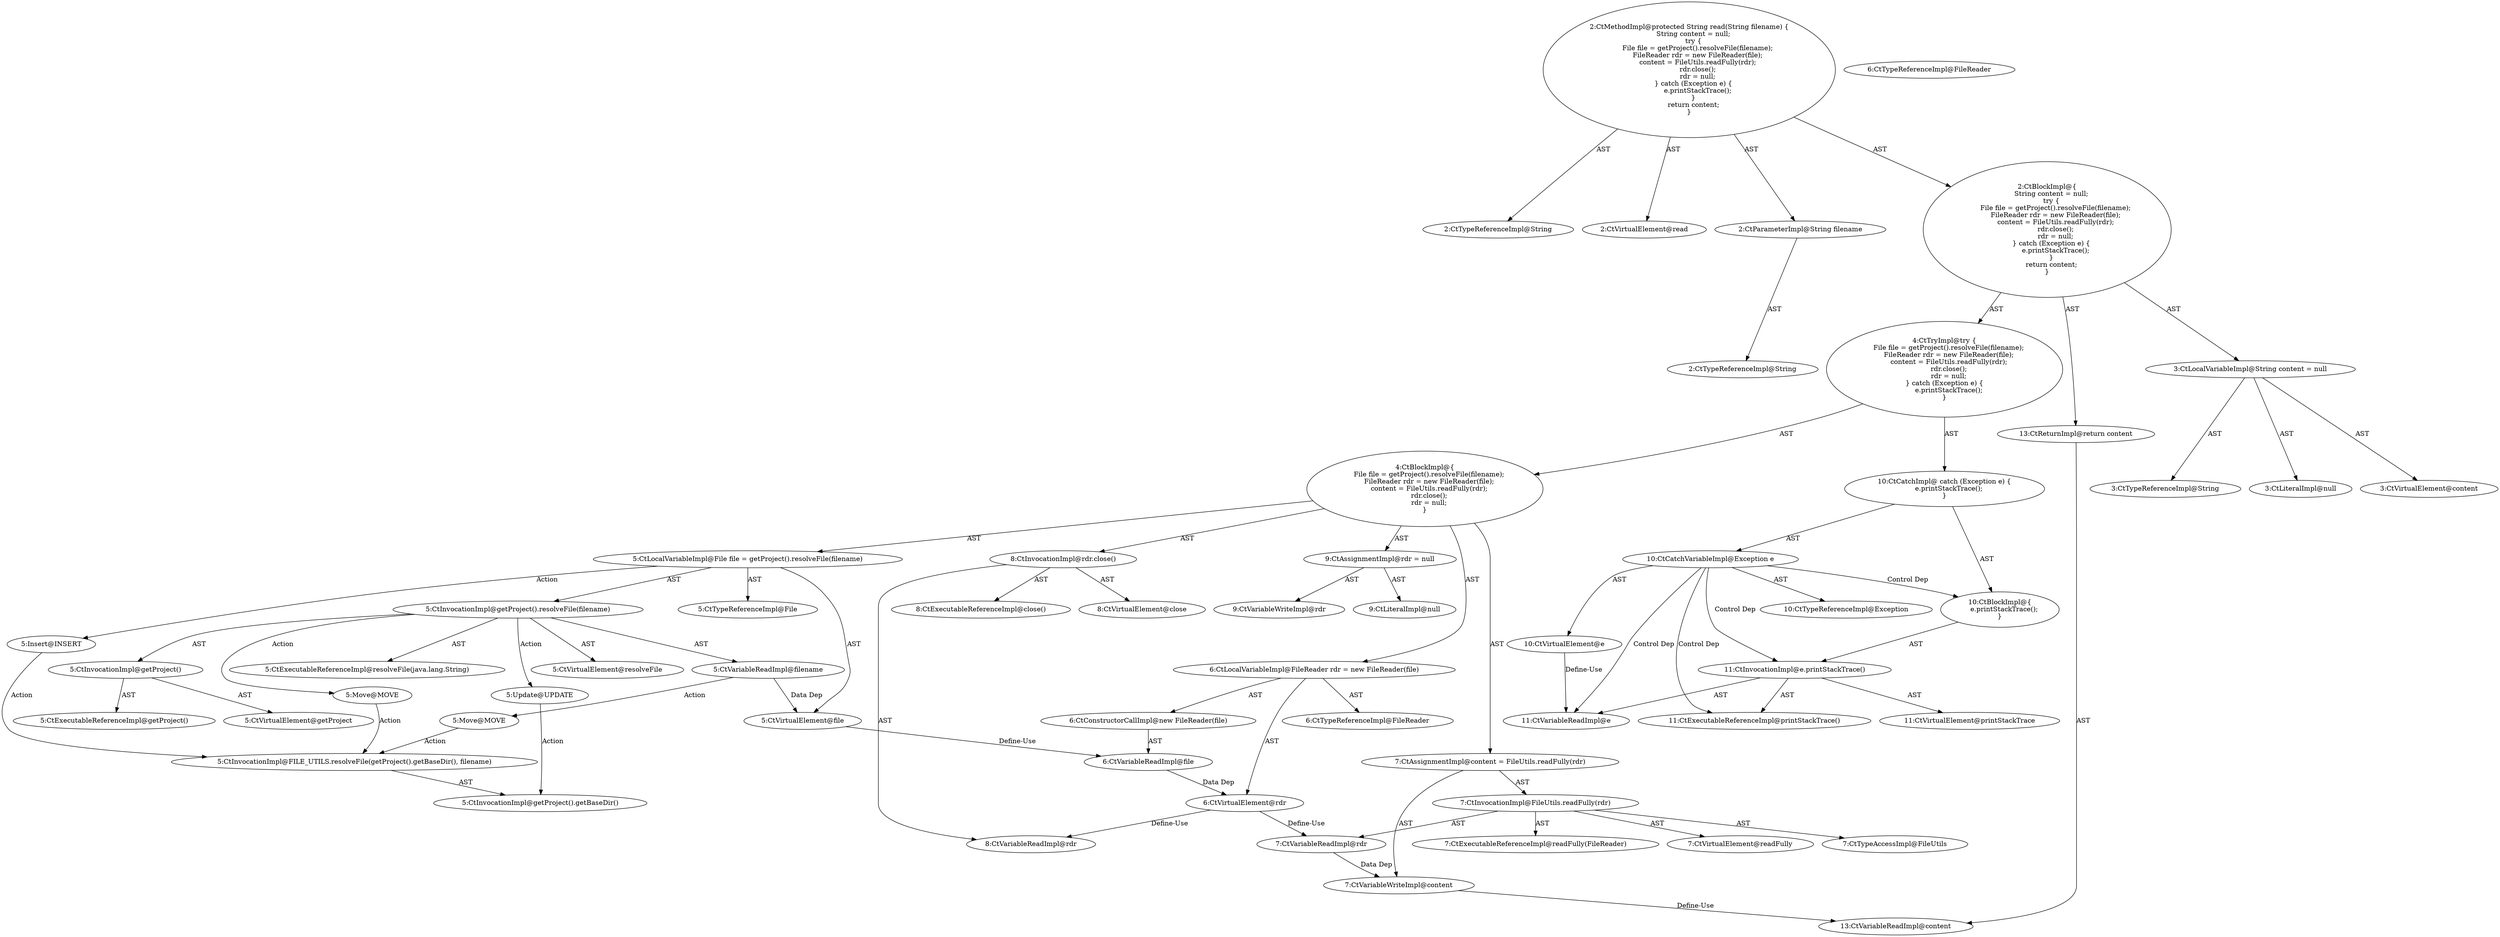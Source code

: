 digraph "read#?,String" {
0 [label="2:CtTypeReferenceImpl@String" shape=ellipse]
1 [label="2:CtVirtualElement@read" shape=ellipse]
2 [label="2:CtParameterImpl@String filename" shape=ellipse]
3 [label="2:CtTypeReferenceImpl@String" shape=ellipse]
4 [label="3:CtTypeReferenceImpl@String" shape=ellipse]
5 [label="3:CtLiteralImpl@null" shape=ellipse]
6 [label="3:CtVirtualElement@content" shape=ellipse]
7 [label="3:CtLocalVariableImpl@String content = null" shape=ellipse]
8 [label="5:CtTypeReferenceImpl@File" shape=ellipse]
9 [label="5:CtExecutableReferenceImpl@resolveFile(java.lang.String)" shape=ellipse]
10 [label="5:CtVirtualElement@resolveFile" shape=ellipse]
11 [label="5:CtExecutableReferenceImpl@getProject()" shape=ellipse]
12 [label="5:CtVirtualElement@getProject" shape=ellipse]
13 [label="5:CtInvocationImpl@getProject()" shape=ellipse]
14 [label="5:CtVariableReadImpl@filename" shape=ellipse]
15 [label="5:CtInvocationImpl@getProject().resolveFile(filename)" shape=ellipse]
16 [label="5:CtVirtualElement@file" shape=ellipse]
17 [label="5:CtLocalVariableImpl@File file = getProject().resolveFile(filename)" shape=ellipse]
18 [label="6:CtTypeReferenceImpl@FileReader" shape=ellipse]
19 [label="6:CtTypeReferenceImpl@FileReader" shape=ellipse]
20 [label="6:CtVariableReadImpl@file" shape=ellipse]
21 [label="6:CtConstructorCallImpl@new FileReader(file)" shape=ellipse]
22 [label="6:CtVirtualElement@rdr" shape=ellipse]
23 [label="6:CtLocalVariableImpl@FileReader rdr = new FileReader(file)" shape=ellipse]
24 [label="7:CtVariableWriteImpl@content" shape=ellipse]
25 [label="7:CtExecutableReferenceImpl@readFully(FileReader)" shape=ellipse]
26 [label="7:CtVirtualElement@readFully" shape=ellipse]
27 [label="7:CtTypeAccessImpl@FileUtils" shape=ellipse]
28 [label="7:CtVariableReadImpl@rdr" shape=ellipse]
29 [label="7:CtInvocationImpl@FileUtils.readFully(rdr)" shape=ellipse]
30 [label="7:CtAssignmentImpl@content = FileUtils.readFully(rdr)" shape=ellipse]
31 [label="8:CtExecutableReferenceImpl@close()" shape=ellipse]
32 [label="8:CtVirtualElement@close" shape=ellipse]
33 [label="8:CtVariableReadImpl@rdr" shape=ellipse]
34 [label="8:CtInvocationImpl@rdr.close()" shape=ellipse]
35 [label="9:CtVariableWriteImpl@rdr" shape=ellipse]
36 [label="9:CtLiteralImpl@null" shape=ellipse]
37 [label="9:CtAssignmentImpl@rdr = null" shape=ellipse]
38 [label="4:CtBlockImpl@\{
    File file = getProject().resolveFile(filename);
    FileReader rdr = new FileReader(file);
    content = FileUtils.readFully(rdr);
    rdr.close();
    rdr = null;
\}" shape=ellipse]
39 [label="10:CtVirtualElement@e" shape=ellipse]
40 [label="10:CtTypeReferenceImpl@Exception" shape=ellipse]
41 [label="10:CtCatchVariableImpl@Exception e" shape=ellipse]
42 [label="11:CtExecutableReferenceImpl@printStackTrace()" shape=ellipse]
43 [label="11:CtVirtualElement@printStackTrace" shape=ellipse]
44 [label="11:CtVariableReadImpl@e" shape=ellipse]
45 [label="11:CtInvocationImpl@e.printStackTrace()" shape=ellipse]
46 [label="10:CtBlockImpl@\{
    e.printStackTrace();
\}" shape=ellipse]
47 [label="10:CtCatchImpl@ catch (Exception e) \{
    e.printStackTrace();
\}" shape=ellipse]
48 [label="4:CtTryImpl@try \{
    File file = getProject().resolveFile(filename);
    FileReader rdr = new FileReader(file);
    content = FileUtils.readFully(rdr);
    rdr.close();
    rdr = null;
\} catch (Exception e) \{
    e.printStackTrace();
\}" shape=ellipse]
49 [label="13:CtVariableReadImpl@content" shape=ellipse]
50 [label="13:CtReturnImpl@return content" shape=ellipse]
51 [label="2:CtBlockImpl@\{
    String content = null;
    try \{
        File file = getProject().resolveFile(filename);
        FileReader rdr = new FileReader(file);
        content = FileUtils.readFully(rdr);
        rdr.close();
        rdr = null;
    \} catch (Exception e) \{
        e.printStackTrace();
    \}
    return content;
\}" shape=ellipse]
52 [label="2:CtMethodImpl@protected String read(String filename) \{
    String content = null;
    try \{
        File file = getProject().resolveFile(filename);
        FileReader rdr = new FileReader(file);
        content = FileUtils.readFully(rdr);
        rdr.close();
        rdr = null;
    \} catch (Exception e) \{
        e.printStackTrace();
    \}
    return content;
\}" shape=ellipse]
53 [label="5:Update@UPDATE" shape=ellipse]
54 [label="5:CtInvocationImpl@getProject().getBaseDir()" shape=ellipse]
55 [label="5:Insert@INSERT" shape=ellipse]
56 [label="5:CtInvocationImpl@FILE_UTILS.resolveFile(getProject().getBaseDir(), filename)" shape=ellipse]
57 [label="5:Move@MOVE" shape=ellipse]
58 [label="5:Move@MOVE" shape=ellipse]
2 -> 3 [label="AST"];
7 -> 6 [label="AST"];
7 -> 4 [label="AST"];
7 -> 5 [label="AST"];
13 -> 12 [label="AST"];
13 -> 11 [label="AST"];
14 -> 16 [label="Data Dep"];
14 -> 58 [label="Action"];
15 -> 10 [label="AST"];
15 -> 13 [label="AST"];
15 -> 9 [label="AST"];
15 -> 14 [label="AST"];
15 -> 53 [label="Action"];
15 -> 57 [label="Action"];
16 -> 20 [label="Define-Use"];
17 -> 16 [label="AST"];
17 -> 8 [label="AST"];
17 -> 15 [label="AST"];
17 -> 55 [label="Action"];
20 -> 22 [label="Data Dep"];
21 -> 20 [label="AST"];
22 -> 28 [label="Define-Use"];
22 -> 33 [label="Define-Use"];
23 -> 22 [label="AST"];
23 -> 18 [label="AST"];
23 -> 21 [label="AST"];
24 -> 49 [label="Define-Use"];
28 -> 24 [label="Data Dep"];
29 -> 26 [label="AST"];
29 -> 27 [label="AST"];
29 -> 25 [label="AST"];
29 -> 28 [label="AST"];
30 -> 24 [label="AST"];
30 -> 29 [label="AST"];
34 -> 32 [label="AST"];
34 -> 33 [label="AST"];
34 -> 31 [label="AST"];
37 -> 35 [label="AST"];
37 -> 36 [label="AST"];
38 -> 17 [label="AST"];
38 -> 23 [label="AST"];
38 -> 30 [label="AST"];
38 -> 34 [label="AST"];
38 -> 37 [label="AST"];
39 -> 44 [label="Define-Use"];
41 -> 39 [label="AST"];
41 -> 40 [label="AST"];
41 -> 46 [label="Control Dep"];
41 -> 45 [label="Control Dep"];
41 -> 42 [label="Control Dep"];
41 -> 44 [label="Control Dep"];
45 -> 43 [label="AST"];
45 -> 44 [label="AST"];
45 -> 42 [label="AST"];
46 -> 45 [label="AST"];
47 -> 41 [label="AST"];
47 -> 46 [label="AST"];
48 -> 38 [label="AST"];
48 -> 47 [label="AST"];
50 -> 49 [label="AST"];
51 -> 7 [label="AST"];
51 -> 48 [label="AST"];
51 -> 50 [label="AST"];
52 -> 1 [label="AST"];
52 -> 0 [label="AST"];
52 -> 2 [label="AST"];
52 -> 51 [label="AST"];
53 -> 54 [label="Action"];
55 -> 56 [label="Action"];
56 -> 54 [label="AST"];
57 -> 56 [label="Action"];
58 -> 56 [label="Action"];
}
